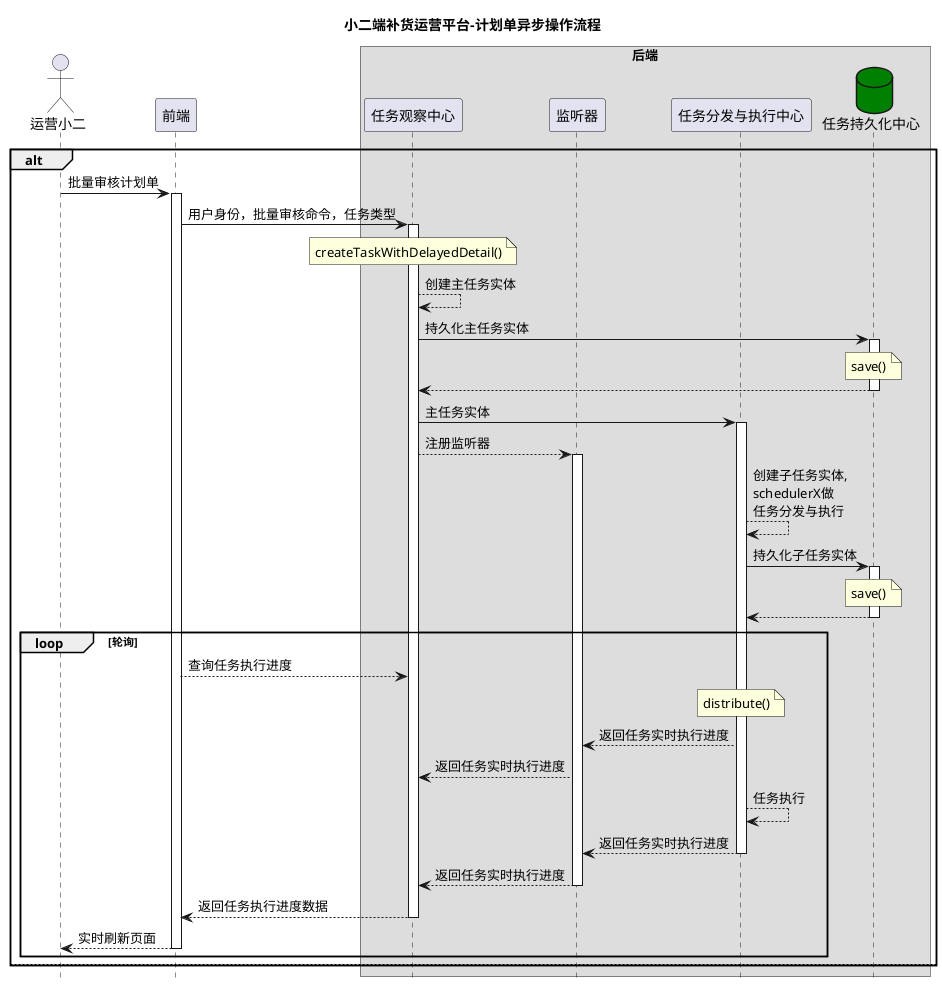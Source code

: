 @startuml
hide footbox
title 小二端补货运营平台-计划单异步操作流程
actor 运营小二 as X

alt
database 任务持久化中心 as R #green
X -> 前端:批量审核计划单
activate 前端
前端 -> 任务观察中心:用户身份，批量审核命令，任务类型
note over 任务观察中心: createTaskWithDelayedDetail()
activate 任务观察中心
任务观察中心 --> 任务观察中心: 创建主任务实体
任务观察中心 -> R: 持久化主任务实体
note over R: save()
activate R
R --> 任务观察中心:
deactivate R
任务观察中心 -> 任务分发与执行中心: 主任务实体
activate 任务分发与执行中心
任务观察中心 --> 监听器: 注册监听器
activate 监听器
任务分发与执行中心 --> 任务分发与执行中心: 创建子任务实体,\nschedulerX做\n任务分发与执行
任务分发与执行中心 -> R: 持久化子任务实体
note over R: save()
activate R
R --> 任务分发与执行中心:
deactivate R

loop 轮询
前端 --> 任务观察中心: 查询任务执行进度
note over 任务分发与执行中心: distribute()

任务分发与执行中心 --> 监听器:返回任务实时执行进度
监听器 --> 任务观察中心: 返回任务实时执行进度
任务分发与执行中心 --> 任务分发与执行中心: 任务执行
任务分发与执行中心 --> 监听器: 返回任务实时执行进度
deactivate 任务分发与执行中心
监听器 --> 任务观察中心: 返回任务实时执行进度
deactivate 监听器

任务观察中心 --> 前端: 返回任务执行进度数据
deactivate 任务观察中心
前端 --> X: 实时刷新页面
deactivate 前端
end
else
end

box "后端"
    participant 任务观察中心
    participant 监听器
    participant 任务分发与执行中心
    database 任务持久化中心 as R #green
end box

@enduml

'BATCH_CLOSE_PLAN_ORDER
'BATCH_APPROVE_PLAN_ORDER
'BATCH_ISSUE_PLAN_ORDER
'BATCH_SUBMIT_PLAN_ORDER
'BATCH_REJECT_PLAN_ORDER
'五种状态转换
